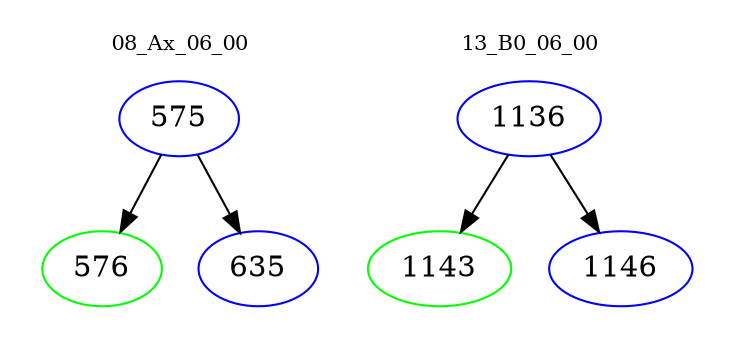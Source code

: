 digraph{
subgraph cluster_0 {
color = white
label = "08_Ax_06_00";
fontsize=10;
T0_575 [label="575", color="blue"]
T0_575 -> T0_576 [color="black"]
T0_576 [label="576", color="green"]
T0_575 -> T0_635 [color="black"]
T0_635 [label="635", color="blue"]
}
subgraph cluster_1 {
color = white
label = "13_B0_06_00";
fontsize=10;
T1_1136 [label="1136", color="blue"]
T1_1136 -> T1_1143 [color="black"]
T1_1143 [label="1143", color="green"]
T1_1136 -> T1_1146 [color="black"]
T1_1146 [label="1146", color="blue"]
}
}
